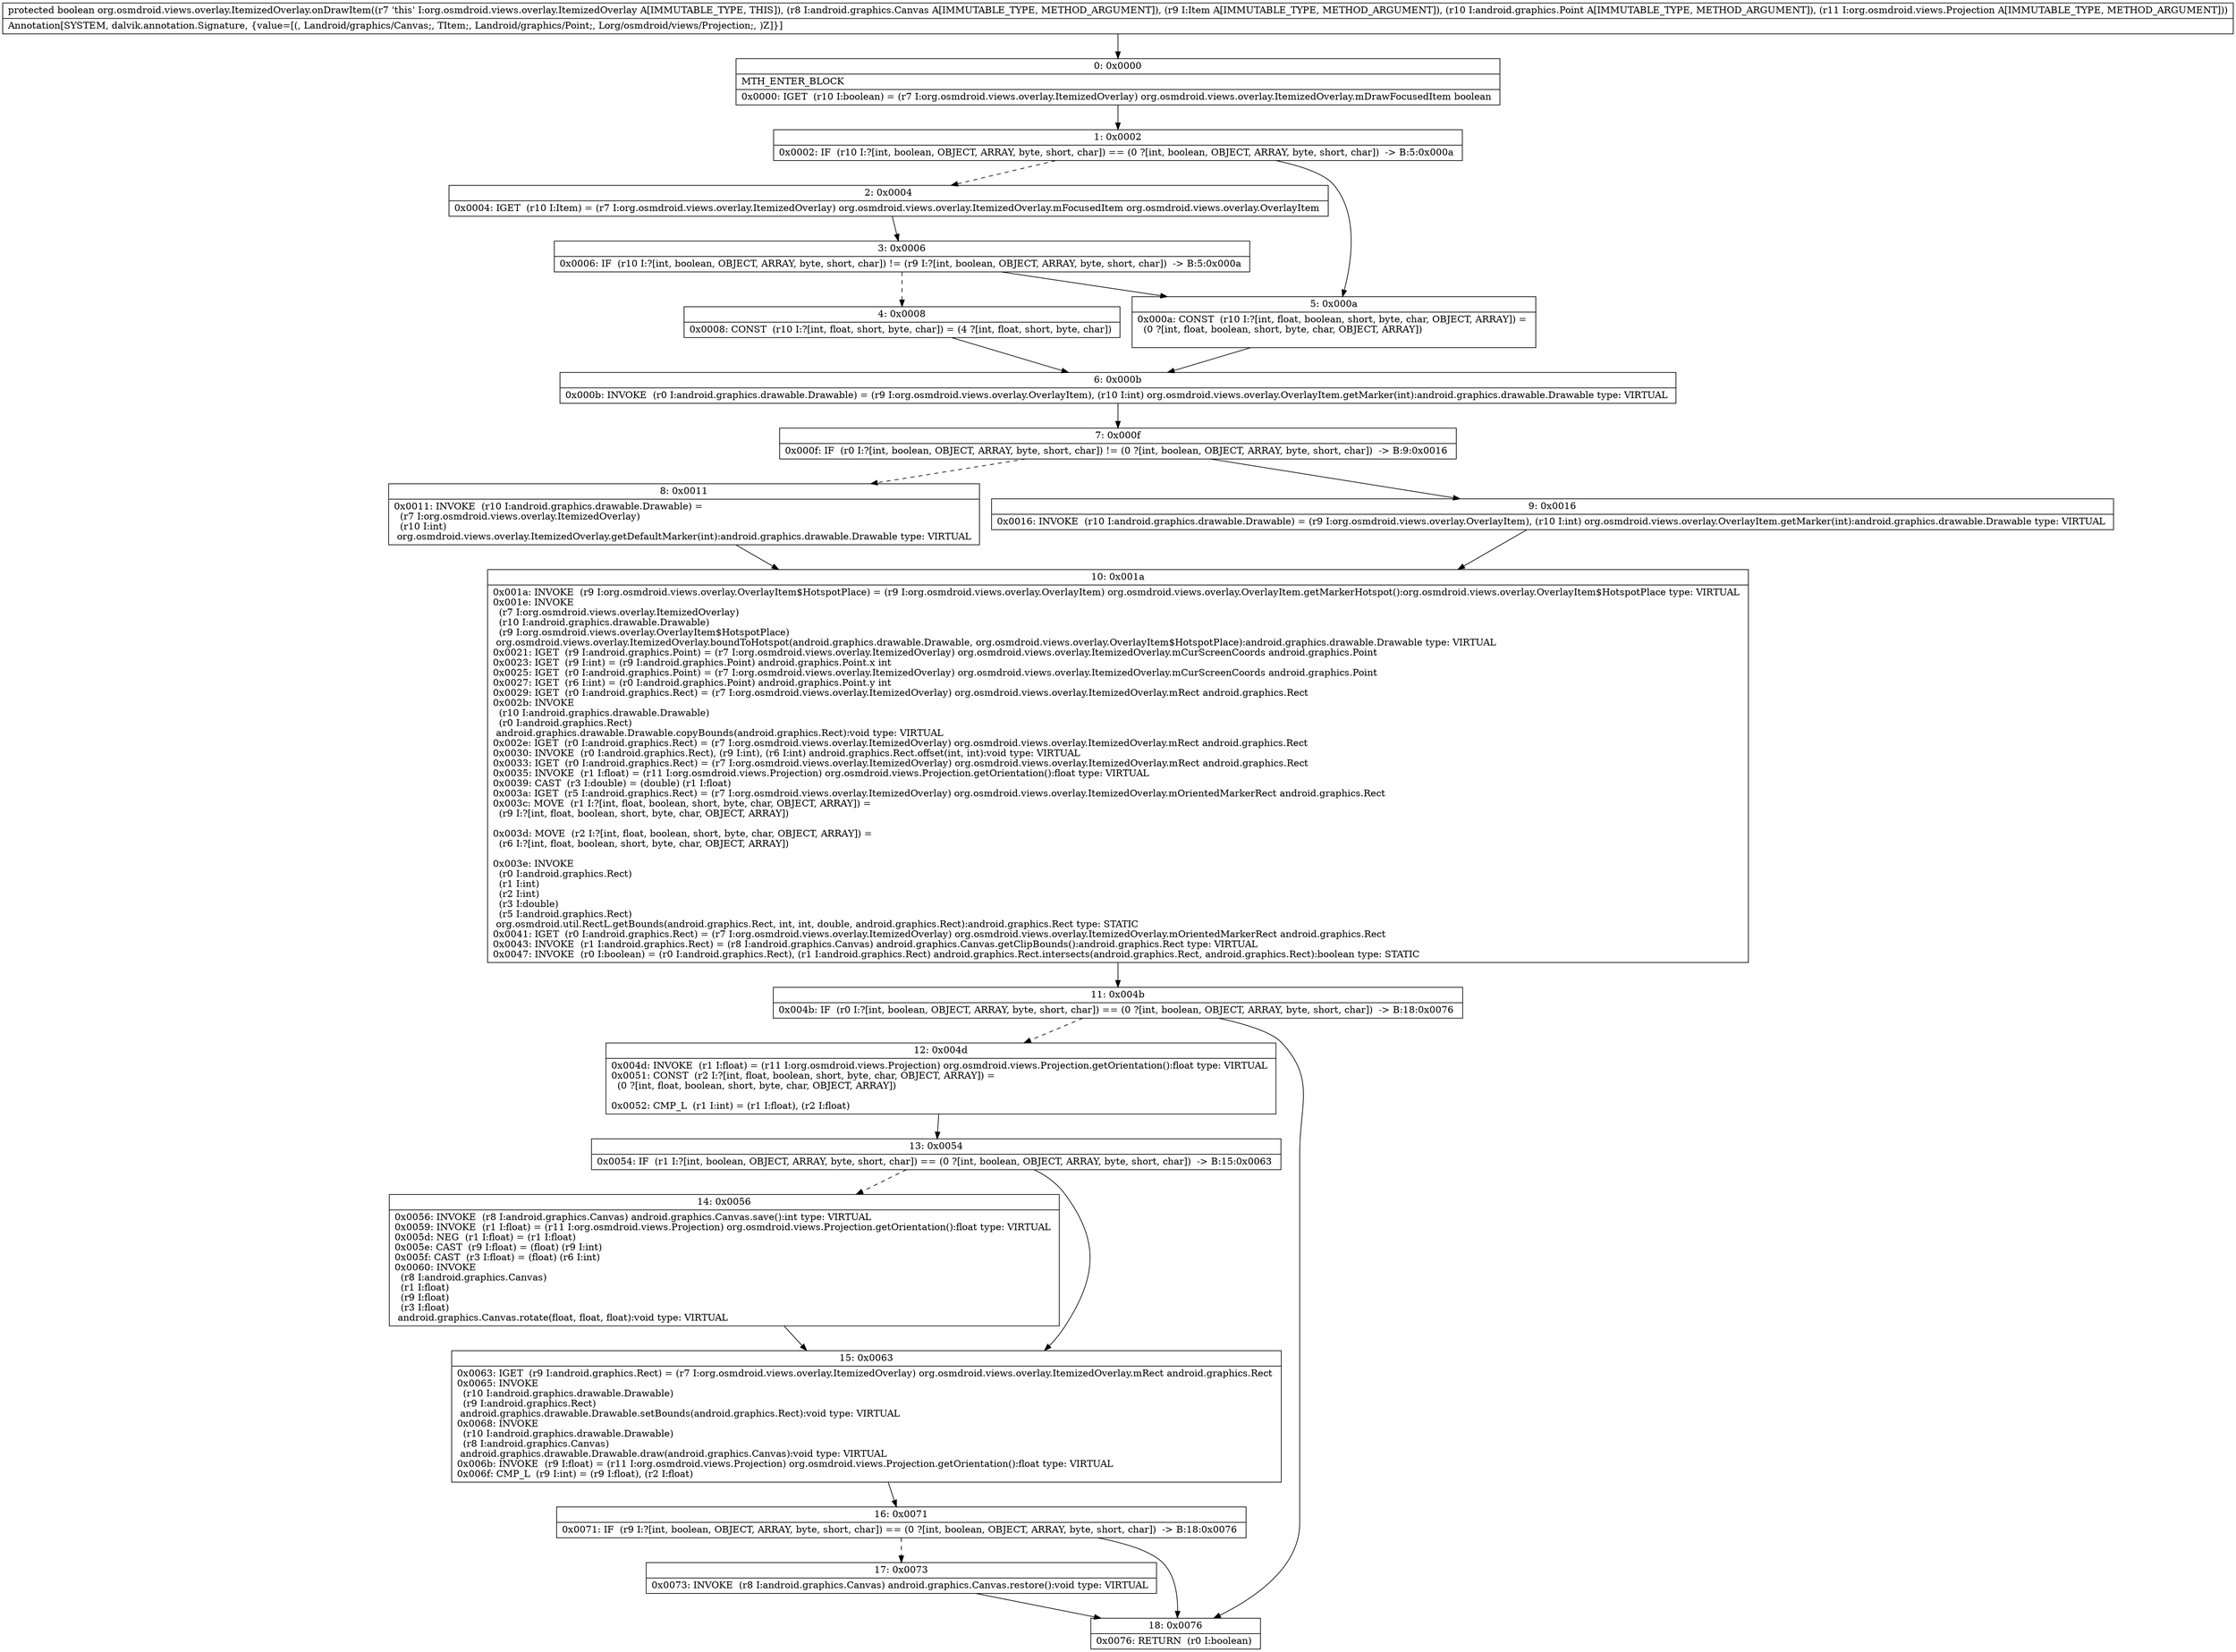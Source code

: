 digraph "CFG fororg.osmdroid.views.overlay.ItemizedOverlay.onDrawItem(Landroid\/graphics\/Canvas;Lorg\/osmdroid\/views\/overlay\/OverlayItem;Landroid\/graphics\/Point;Lorg\/osmdroid\/views\/Projection;)Z" {
Node_0 [shape=record,label="{0\:\ 0x0000|MTH_ENTER_BLOCK\l|0x0000: IGET  (r10 I:boolean) = (r7 I:org.osmdroid.views.overlay.ItemizedOverlay) org.osmdroid.views.overlay.ItemizedOverlay.mDrawFocusedItem boolean \l}"];
Node_1 [shape=record,label="{1\:\ 0x0002|0x0002: IF  (r10 I:?[int, boolean, OBJECT, ARRAY, byte, short, char]) == (0 ?[int, boolean, OBJECT, ARRAY, byte, short, char])  \-\> B:5:0x000a \l}"];
Node_2 [shape=record,label="{2\:\ 0x0004|0x0004: IGET  (r10 I:Item) = (r7 I:org.osmdroid.views.overlay.ItemizedOverlay) org.osmdroid.views.overlay.ItemizedOverlay.mFocusedItem org.osmdroid.views.overlay.OverlayItem \l}"];
Node_3 [shape=record,label="{3\:\ 0x0006|0x0006: IF  (r10 I:?[int, boolean, OBJECT, ARRAY, byte, short, char]) != (r9 I:?[int, boolean, OBJECT, ARRAY, byte, short, char])  \-\> B:5:0x000a \l}"];
Node_4 [shape=record,label="{4\:\ 0x0008|0x0008: CONST  (r10 I:?[int, float, short, byte, char]) = (4 ?[int, float, short, byte, char]) \l}"];
Node_5 [shape=record,label="{5\:\ 0x000a|0x000a: CONST  (r10 I:?[int, float, boolean, short, byte, char, OBJECT, ARRAY]) = \l  (0 ?[int, float, boolean, short, byte, char, OBJECT, ARRAY])\l \l}"];
Node_6 [shape=record,label="{6\:\ 0x000b|0x000b: INVOKE  (r0 I:android.graphics.drawable.Drawable) = (r9 I:org.osmdroid.views.overlay.OverlayItem), (r10 I:int) org.osmdroid.views.overlay.OverlayItem.getMarker(int):android.graphics.drawable.Drawable type: VIRTUAL \l}"];
Node_7 [shape=record,label="{7\:\ 0x000f|0x000f: IF  (r0 I:?[int, boolean, OBJECT, ARRAY, byte, short, char]) != (0 ?[int, boolean, OBJECT, ARRAY, byte, short, char])  \-\> B:9:0x0016 \l}"];
Node_8 [shape=record,label="{8\:\ 0x0011|0x0011: INVOKE  (r10 I:android.graphics.drawable.Drawable) = \l  (r7 I:org.osmdroid.views.overlay.ItemizedOverlay)\l  (r10 I:int)\l org.osmdroid.views.overlay.ItemizedOverlay.getDefaultMarker(int):android.graphics.drawable.Drawable type: VIRTUAL \l}"];
Node_9 [shape=record,label="{9\:\ 0x0016|0x0016: INVOKE  (r10 I:android.graphics.drawable.Drawable) = (r9 I:org.osmdroid.views.overlay.OverlayItem), (r10 I:int) org.osmdroid.views.overlay.OverlayItem.getMarker(int):android.graphics.drawable.Drawable type: VIRTUAL \l}"];
Node_10 [shape=record,label="{10\:\ 0x001a|0x001a: INVOKE  (r9 I:org.osmdroid.views.overlay.OverlayItem$HotspotPlace) = (r9 I:org.osmdroid.views.overlay.OverlayItem) org.osmdroid.views.overlay.OverlayItem.getMarkerHotspot():org.osmdroid.views.overlay.OverlayItem$HotspotPlace type: VIRTUAL \l0x001e: INVOKE  \l  (r7 I:org.osmdroid.views.overlay.ItemizedOverlay)\l  (r10 I:android.graphics.drawable.Drawable)\l  (r9 I:org.osmdroid.views.overlay.OverlayItem$HotspotPlace)\l org.osmdroid.views.overlay.ItemizedOverlay.boundToHotspot(android.graphics.drawable.Drawable, org.osmdroid.views.overlay.OverlayItem$HotspotPlace):android.graphics.drawable.Drawable type: VIRTUAL \l0x0021: IGET  (r9 I:android.graphics.Point) = (r7 I:org.osmdroid.views.overlay.ItemizedOverlay) org.osmdroid.views.overlay.ItemizedOverlay.mCurScreenCoords android.graphics.Point \l0x0023: IGET  (r9 I:int) = (r9 I:android.graphics.Point) android.graphics.Point.x int \l0x0025: IGET  (r0 I:android.graphics.Point) = (r7 I:org.osmdroid.views.overlay.ItemizedOverlay) org.osmdroid.views.overlay.ItemizedOverlay.mCurScreenCoords android.graphics.Point \l0x0027: IGET  (r6 I:int) = (r0 I:android.graphics.Point) android.graphics.Point.y int \l0x0029: IGET  (r0 I:android.graphics.Rect) = (r7 I:org.osmdroid.views.overlay.ItemizedOverlay) org.osmdroid.views.overlay.ItemizedOverlay.mRect android.graphics.Rect \l0x002b: INVOKE  \l  (r10 I:android.graphics.drawable.Drawable)\l  (r0 I:android.graphics.Rect)\l android.graphics.drawable.Drawable.copyBounds(android.graphics.Rect):void type: VIRTUAL \l0x002e: IGET  (r0 I:android.graphics.Rect) = (r7 I:org.osmdroid.views.overlay.ItemizedOverlay) org.osmdroid.views.overlay.ItemizedOverlay.mRect android.graphics.Rect \l0x0030: INVOKE  (r0 I:android.graphics.Rect), (r9 I:int), (r6 I:int) android.graphics.Rect.offset(int, int):void type: VIRTUAL \l0x0033: IGET  (r0 I:android.graphics.Rect) = (r7 I:org.osmdroid.views.overlay.ItemizedOverlay) org.osmdroid.views.overlay.ItemizedOverlay.mRect android.graphics.Rect \l0x0035: INVOKE  (r1 I:float) = (r11 I:org.osmdroid.views.Projection) org.osmdroid.views.Projection.getOrientation():float type: VIRTUAL \l0x0039: CAST  (r3 I:double) = (double) (r1 I:float) \l0x003a: IGET  (r5 I:android.graphics.Rect) = (r7 I:org.osmdroid.views.overlay.ItemizedOverlay) org.osmdroid.views.overlay.ItemizedOverlay.mOrientedMarkerRect android.graphics.Rect \l0x003c: MOVE  (r1 I:?[int, float, boolean, short, byte, char, OBJECT, ARRAY]) = \l  (r9 I:?[int, float, boolean, short, byte, char, OBJECT, ARRAY])\l \l0x003d: MOVE  (r2 I:?[int, float, boolean, short, byte, char, OBJECT, ARRAY]) = \l  (r6 I:?[int, float, boolean, short, byte, char, OBJECT, ARRAY])\l \l0x003e: INVOKE  \l  (r0 I:android.graphics.Rect)\l  (r1 I:int)\l  (r2 I:int)\l  (r3 I:double)\l  (r5 I:android.graphics.Rect)\l org.osmdroid.util.RectL.getBounds(android.graphics.Rect, int, int, double, android.graphics.Rect):android.graphics.Rect type: STATIC \l0x0041: IGET  (r0 I:android.graphics.Rect) = (r7 I:org.osmdroid.views.overlay.ItemizedOverlay) org.osmdroid.views.overlay.ItemizedOverlay.mOrientedMarkerRect android.graphics.Rect \l0x0043: INVOKE  (r1 I:android.graphics.Rect) = (r8 I:android.graphics.Canvas) android.graphics.Canvas.getClipBounds():android.graphics.Rect type: VIRTUAL \l0x0047: INVOKE  (r0 I:boolean) = (r0 I:android.graphics.Rect), (r1 I:android.graphics.Rect) android.graphics.Rect.intersects(android.graphics.Rect, android.graphics.Rect):boolean type: STATIC \l}"];
Node_11 [shape=record,label="{11\:\ 0x004b|0x004b: IF  (r0 I:?[int, boolean, OBJECT, ARRAY, byte, short, char]) == (0 ?[int, boolean, OBJECT, ARRAY, byte, short, char])  \-\> B:18:0x0076 \l}"];
Node_12 [shape=record,label="{12\:\ 0x004d|0x004d: INVOKE  (r1 I:float) = (r11 I:org.osmdroid.views.Projection) org.osmdroid.views.Projection.getOrientation():float type: VIRTUAL \l0x0051: CONST  (r2 I:?[int, float, boolean, short, byte, char, OBJECT, ARRAY]) = \l  (0 ?[int, float, boolean, short, byte, char, OBJECT, ARRAY])\l \l0x0052: CMP_L  (r1 I:int) = (r1 I:float), (r2 I:float) \l}"];
Node_13 [shape=record,label="{13\:\ 0x0054|0x0054: IF  (r1 I:?[int, boolean, OBJECT, ARRAY, byte, short, char]) == (0 ?[int, boolean, OBJECT, ARRAY, byte, short, char])  \-\> B:15:0x0063 \l}"];
Node_14 [shape=record,label="{14\:\ 0x0056|0x0056: INVOKE  (r8 I:android.graphics.Canvas) android.graphics.Canvas.save():int type: VIRTUAL \l0x0059: INVOKE  (r1 I:float) = (r11 I:org.osmdroid.views.Projection) org.osmdroid.views.Projection.getOrientation():float type: VIRTUAL \l0x005d: NEG  (r1 I:float) = (r1 I:float) \l0x005e: CAST  (r9 I:float) = (float) (r9 I:int) \l0x005f: CAST  (r3 I:float) = (float) (r6 I:int) \l0x0060: INVOKE  \l  (r8 I:android.graphics.Canvas)\l  (r1 I:float)\l  (r9 I:float)\l  (r3 I:float)\l android.graphics.Canvas.rotate(float, float, float):void type: VIRTUAL \l}"];
Node_15 [shape=record,label="{15\:\ 0x0063|0x0063: IGET  (r9 I:android.graphics.Rect) = (r7 I:org.osmdroid.views.overlay.ItemizedOverlay) org.osmdroid.views.overlay.ItemizedOverlay.mRect android.graphics.Rect \l0x0065: INVOKE  \l  (r10 I:android.graphics.drawable.Drawable)\l  (r9 I:android.graphics.Rect)\l android.graphics.drawable.Drawable.setBounds(android.graphics.Rect):void type: VIRTUAL \l0x0068: INVOKE  \l  (r10 I:android.graphics.drawable.Drawable)\l  (r8 I:android.graphics.Canvas)\l android.graphics.drawable.Drawable.draw(android.graphics.Canvas):void type: VIRTUAL \l0x006b: INVOKE  (r9 I:float) = (r11 I:org.osmdroid.views.Projection) org.osmdroid.views.Projection.getOrientation():float type: VIRTUAL \l0x006f: CMP_L  (r9 I:int) = (r9 I:float), (r2 I:float) \l}"];
Node_16 [shape=record,label="{16\:\ 0x0071|0x0071: IF  (r9 I:?[int, boolean, OBJECT, ARRAY, byte, short, char]) == (0 ?[int, boolean, OBJECT, ARRAY, byte, short, char])  \-\> B:18:0x0076 \l}"];
Node_17 [shape=record,label="{17\:\ 0x0073|0x0073: INVOKE  (r8 I:android.graphics.Canvas) android.graphics.Canvas.restore():void type: VIRTUAL \l}"];
Node_18 [shape=record,label="{18\:\ 0x0076|0x0076: RETURN  (r0 I:boolean) \l}"];
MethodNode[shape=record,label="{protected boolean org.osmdroid.views.overlay.ItemizedOverlay.onDrawItem((r7 'this' I:org.osmdroid.views.overlay.ItemizedOverlay A[IMMUTABLE_TYPE, THIS]), (r8 I:android.graphics.Canvas A[IMMUTABLE_TYPE, METHOD_ARGUMENT]), (r9 I:Item A[IMMUTABLE_TYPE, METHOD_ARGUMENT]), (r10 I:android.graphics.Point A[IMMUTABLE_TYPE, METHOD_ARGUMENT]), (r11 I:org.osmdroid.views.Projection A[IMMUTABLE_TYPE, METHOD_ARGUMENT]))  | Annotation[SYSTEM, dalvik.annotation.Signature, \{value=[(, Landroid\/graphics\/Canvas;, TItem;, Landroid\/graphics\/Point;, Lorg\/osmdroid\/views\/Projection;, )Z]\}]\l}"];
MethodNode -> Node_0;
Node_0 -> Node_1;
Node_1 -> Node_2[style=dashed];
Node_1 -> Node_5;
Node_2 -> Node_3;
Node_3 -> Node_4[style=dashed];
Node_3 -> Node_5;
Node_4 -> Node_6;
Node_5 -> Node_6;
Node_6 -> Node_7;
Node_7 -> Node_8[style=dashed];
Node_7 -> Node_9;
Node_8 -> Node_10;
Node_9 -> Node_10;
Node_10 -> Node_11;
Node_11 -> Node_12[style=dashed];
Node_11 -> Node_18;
Node_12 -> Node_13;
Node_13 -> Node_14[style=dashed];
Node_13 -> Node_15;
Node_14 -> Node_15;
Node_15 -> Node_16;
Node_16 -> Node_17[style=dashed];
Node_16 -> Node_18;
Node_17 -> Node_18;
}

